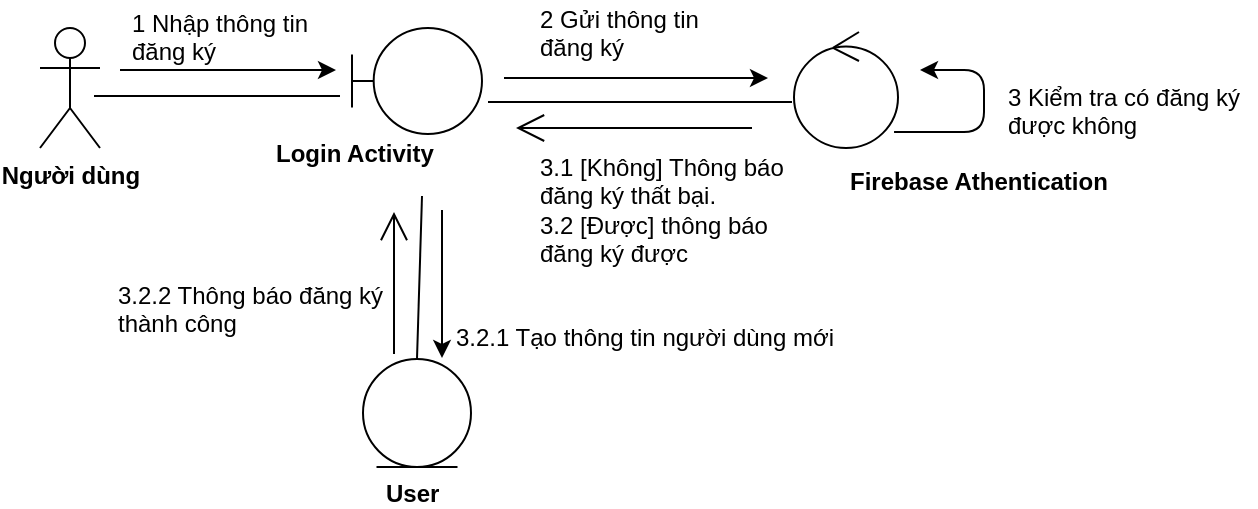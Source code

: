 <mxfile version="10.7.5" type="device"><diagram id="szSLGYfMQ7t4tZ5hNbEb" name="Page-1"><mxGraphModel dx="824" dy="496" grid="0" gridSize="10" guides="1" tooltips="1" connect="1" arrows="1" fold="1" page="0" pageScale="1" pageWidth="850" pageHeight="1100" math="0" shadow="0"><root><mxCell id="0"/><mxCell id="1" parent="0"/><mxCell id="_jDSS3qnv5C4p4PVf7s6-1" value="Người dùng" style="shape=umlActor;verticalLabelPosition=bottom;labelBackgroundColor=#ffffff;verticalAlign=top;html=1;outlineConnect=0;fontStyle=1" parent="1" vertex="1"><mxGeometry x="110" y="59" width="30" height="60" as="geometry"/></mxCell><mxCell id="_jDSS3qnv5C4p4PVf7s6-2" value="" style="ellipse;shape=umlControl;whiteSpace=wrap;html=1;strokeColor=#000000;fontStyle=1" parent="1" vertex="1"><mxGeometry x="487" y="61" width="52" height="58" as="geometry"/></mxCell><mxCell id="_jDSS3qnv5C4p4PVf7s6-3" value="Firebase Athentication" style="text;html=1;resizable=0;points=[];autosize=1;align=left;verticalAlign=top;spacingTop=-4;fontStyle=1" parent="1" vertex="1"><mxGeometry x="513" y="126" width="129" height="14" as="geometry"/></mxCell><mxCell id="_jDSS3qnv5C4p4PVf7s6-4" value="" style="shape=umlBoundary;whiteSpace=wrap;html=1;strokeColor=#000000;fontStyle=1" parent="1" vertex="1"><mxGeometry x="266" y="59" width="65" height="53" as="geometry"/></mxCell><mxCell id="_jDSS3qnv5C4p4PVf7s6-5" value="Login Activity" style="text;html=1;resizable=0;points=[];autosize=1;align=left;verticalAlign=top;spacingTop=-4;fontStyle=1" parent="1" vertex="1"><mxGeometry x="225.5" y="112" width="81" height="14" as="geometry"/></mxCell><mxCell id="_jDSS3qnv5C4p4PVf7s6-6" value="" style="ellipse;shape=umlEntity;whiteSpace=wrap;html=1;strokeColor=#000000;fontStyle=1" parent="1" vertex="1"><mxGeometry x="271.5" y="224.5" width="54" height="54" as="geometry"/></mxCell><mxCell id="_jDSS3qnv5C4p4PVf7s6-7" value="User" style="text;html=1;resizable=0;points=[];autosize=1;align=left;verticalAlign=top;spacingTop=-4;fontStyle=1" parent="1" vertex="1"><mxGeometry x="281" y="281.5" width="35" height="14" as="geometry"/></mxCell><mxCell id="BV83C2JCrGG5lwH1q7qB-11" value="" style="endArrow=none;html=1;strokeWidth=1;fontStyle=1" edge="1" parent="1"><mxGeometry width="50" height="50" relative="1" as="geometry"><mxPoint x="137" y="93" as="sourcePoint"/><mxPoint x="260" y="93" as="targetPoint"/></mxGeometry></mxCell><mxCell id="BV83C2JCrGG5lwH1q7qB-12" value="" style="endArrow=none;html=1;strokeWidth=1;fontStyle=1" edge="1" parent="1"><mxGeometry width="50" height="50" relative="1" as="geometry"><mxPoint x="334" y="96" as="sourcePoint"/><mxPoint x="486" y="96" as="targetPoint"/></mxGeometry></mxCell><mxCell id="BV83C2JCrGG5lwH1q7qB-13" value="" style="endArrow=none;html=1;strokeWidth=1;exitX=0.5;exitY=0;exitDx=0;exitDy=0;" edge="1" parent="1" source="_jDSS3qnv5C4p4PVf7s6-6"><mxGeometry width="50" height="50" relative="1" as="geometry"><mxPoint x="272" y="208" as="sourcePoint"/><mxPoint x="301" y="143" as="targetPoint"/></mxGeometry></mxCell><mxCell id="BV83C2JCrGG5lwH1q7qB-14" value="" style="endArrow=classic;html=1;strokeWidth=1;" edge="1" parent="1"><mxGeometry width="50" height="50" relative="1" as="geometry"><mxPoint x="150" y="80" as="sourcePoint"/><mxPoint x="258" y="80" as="targetPoint"/></mxGeometry></mxCell><mxCell id="BV83C2JCrGG5lwH1q7qB-15" value="" style="endArrow=classic;html=1;strokeWidth=1;" edge="1" parent="1"><mxGeometry width="50" height="50" relative="1" as="geometry"><mxPoint x="342" y="84" as="sourcePoint"/><mxPoint x="474" y="84" as="targetPoint"/></mxGeometry></mxCell><mxCell id="BV83C2JCrGG5lwH1q7qB-17" value="" style="endArrow=classic;html=1;strokeWidth=1;" edge="1" parent="1"><mxGeometry width="50" height="50" relative="1" as="geometry"><mxPoint x="311" y="150" as="sourcePoint"/><mxPoint x="311" y="224" as="targetPoint"/></mxGeometry></mxCell><mxCell id="BV83C2JCrGG5lwH1q7qB-18" value="" style="endArrow=open;endFill=1;endSize=12;html=1;strokeWidth=1;" edge="1" parent="1"><mxGeometry width="160" relative="1" as="geometry"><mxPoint x="287" y="222" as="sourcePoint"/><mxPoint x="287" y="151" as="targetPoint"/></mxGeometry></mxCell><mxCell id="BV83C2JCrGG5lwH1q7qB-19" value="" style="endArrow=open;endFill=1;endSize=12;html=1;strokeWidth=1;" edge="1" parent="1"><mxGeometry width="160" relative="1" as="geometry"><mxPoint x="466" y="109" as="sourcePoint"/><mxPoint x="348" y="109" as="targetPoint"/></mxGeometry></mxCell><mxCell id="BV83C2JCrGG5lwH1q7qB-20" value="1 Nhập thông tin&lt;br&gt;đăng ký&lt;br&gt;" style="text;html=1;resizable=0;points=[];autosize=1;align=left;verticalAlign=top;spacingTop=-4;" vertex="1" parent="1"><mxGeometry x="154" y="47" width="98" height="28" as="geometry"/></mxCell><mxCell id="BV83C2JCrGG5lwH1q7qB-21" value="2 Gửi thông tin&amp;nbsp;&lt;br&gt;đăng ký&lt;br&gt;" style="text;html=1;resizable=0;points=[];autosize=1;align=left;verticalAlign=top;spacingTop=-4;" vertex="1" parent="1"><mxGeometry x="358" y="45" width="93" height="28" as="geometry"/></mxCell><mxCell id="BV83C2JCrGG5lwH1q7qB-23" value="" style="endArrow=classic;html=1;strokeWidth=1;exitX=0.962;exitY=0.862;exitDx=0;exitDy=0;exitPerimeter=0;" edge="1" parent="1" source="_jDSS3qnv5C4p4PVf7s6-2"><mxGeometry width="50" height="50" relative="1" as="geometry"><mxPoint x="620" y="84" as="sourcePoint"/><mxPoint x="550" y="80" as="targetPoint"/><Array as="points"><mxPoint x="582" y="111"/><mxPoint x="582" y="80"/></Array></mxGeometry></mxCell><mxCell id="BV83C2JCrGG5lwH1q7qB-24" value="3 Kiểm tra có đăng ký&lt;br&gt;được không&lt;br&gt;" style="text;html=1;resizable=0;points=[];autosize=1;align=left;verticalAlign=top;spacingTop=-4;" vertex="1" parent="1"><mxGeometry x="592" y="84" width="126" height="28" as="geometry"/></mxCell><mxCell id="BV83C2JCrGG5lwH1q7qB-25" value="3.1 [Không] Thông báo&lt;br&gt;đăng ký thất bại.&lt;br&gt;3.2 [Được] thông báo&amp;nbsp;&lt;br&gt;đăng ký được&lt;br&gt;" style="text;html=1;resizable=0;points=[];autosize=1;align=left;verticalAlign=top;spacingTop=-4;" vertex="1" parent="1"><mxGeometry x="358" y="119" width="132" height="56" as="geometry"/></mxCell><mxCell id="BV83C2JCrGG5lwH1q7qB-26" value="3.2.1 Tạo thông tin người dùng mới" style="text;html=1;resizable=0;points=[];autosize=1;align=left;verticalAlign=top;spacingTop=-4;" vertex="1" parent="1"><mxGeometry x="316" y="204" width="199" height="14" as="geometry"/></mxCell><mxCell id="BV83C2JCrGG5lwH1q7qB-27" value="3.2.2 Thông báo đăng ký&lt;br&gt;thành công&lt;br&gt;" style="text;html=1;resizable=0;points=[];autosize=1;align=left;verticalAlign=top;spacingTop=-4;" vertex="1" parent="1"><mxGeometry x="146.5" y="183" width="143" height="28" as="geometry"/></mxCell></root></mxGraphModel></diagram></mxfile>